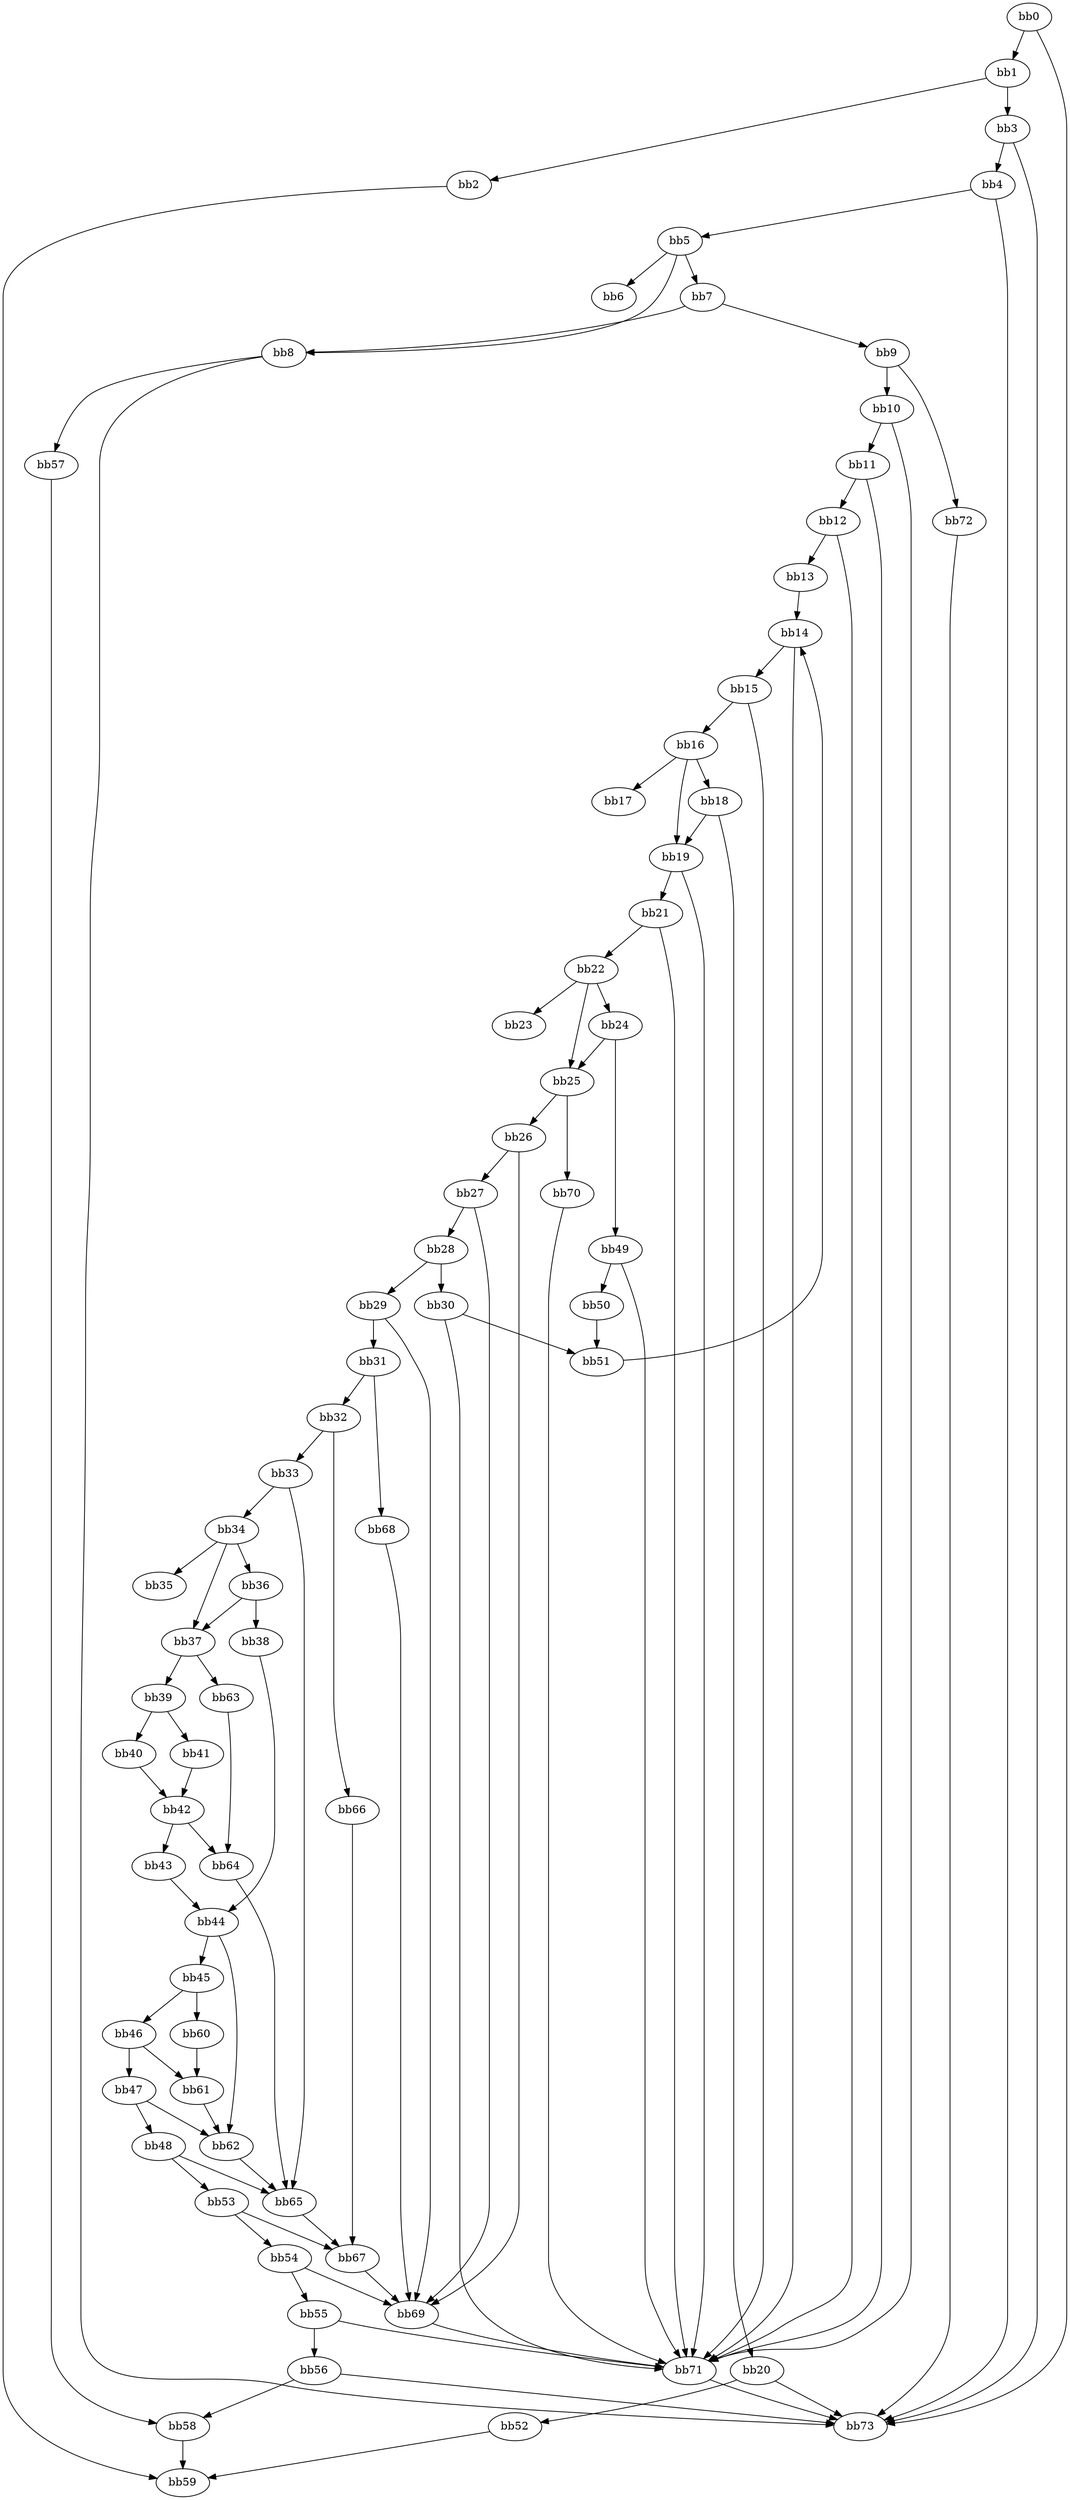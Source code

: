 digraph {
    0 [ label = "bb0\l" ]
    1 [ label = "bb1\l" ]
    2 [ label = "bb2\l" ]
    3 [ label = "bb3\l" ]
    4 [ label = "bb4\l" ]
    5 [ label = "bb5\l" ]
    6 [ label = "bb6\l" ]
    7 [ label = "bb7\l" ]
    8 [ label = "bb8\l" ]
    9 [ label = "bb9\l" ]
    10 [ label = "bb10\l" ]
    11 [ label = "bb11\l" ]
    12 [ label = "bb12\l" ]
    13 [ label = "bb13\l" ]
    14 [ label = "bb14\l" ]
    15 [ label = "bb15\l" ]
    16 [ label = "bb16\l" ]
    17 [ label = "bb17\l" ]
    18 [ label = "bb18\l" ]
    19 [ label = "bb19\l" ]
    20 [ label = "bb20\l" ]
    21 [ label = "bb21\l" ]
    22 [ label = "bb22\l" ]
    23 [ label = "bb23\l" ]
    24 [ label = "bb24\l" ]
    25 [ label = "bb25\l" ]
    26 [ label = "bb26\l" ]
    27 [ label = "bb27\l" ]
    28 [ label = "bb28\l" ]
    29 [ label = "bb29\l" ]
    30 [ label = "bb30\l" ]
    31 [ label = "bb31\l" ]
    32 [ label = "bb32\l" ]
    33 [ label = "bb33\l" ]
    34 [ label = "bb34\l" ]
    35 [ label = "bb35\l" ]
    36 [ label = "bb36\l" ]
    37 [ label = "bb37\l" ]
    38 [ label = "bb38\l" ]
    39 [ label = "bb39\l" ]
    40 [ label = "bb40\l" ]
    41 [ label = "bb41\l" ]
    42 [ label = "bb42\l" ]
    43 [ label = "bb43\l" ]
    44 [ label = "bb44\l" ]
    45 [ label = "bb45\l" ]
    46 [ label = "bb46\l" ]
    47 [ label = "bb47\l" ]
    48 [ label = "bb48\l" ]
    49 [ label = "bb49\l" ]
    50 [ label = "bb50\l" ]
    51 [ label = "bb51\l" ]
    52 [ label = "bb52\l" ]
    53 [ label = "bb53\l" ]
    54 [ label = "bb54\l" ]
    55 [ label = "bb55\l" ]
    56 [ label = "bb56\l" ]
    57 [ label = "bb57\l" ]
    58 [ label = "bb58\l" ]
    59 [ label = "bb59\l" ]
    60 [ label = "bb60\l" ]
    61 [ label = "bb61\l" ]
    62 [ label = "bb62\l" ]
    63 [ label = "bb63\l" ]
    64 [ label = "bb64\l" ]
    65 [ label = "bb65\l" ]
    66 [ label = "bb66\l" ]
    67 [ label = "bb67\l" ]
    68 [ label = "bb68\l" ]
    69 [ label = "bb69\l" ]
    70 [ label = "bb70\l" ]
    71 [ label = "bb71\l" ]
    72 [ label = "bb72\l" ]
    73 [ label = "bb73\l" ]
    0 -> 1 [ ]
    0 -> 73 [ ]
    1 -> 2 [ ]
    1 -> 3 [ ]
    2 -> 59 [ ]
    3 -> 4 [ ]
    3 -> 73 [ ]
    4 -> 5 [ ]
    4 -> 73 [ ]
    5 -> 6 [ ]
    5 -> 7 [ ]
    5 -> 8 [ ]
    7 -> 8 [ ]
    7 -> 9 [ ]
    8 -> 57 [ ]
    8 -> 73 [ ]
    9 -> 10 [ ]
    9 -> 72 [ ]
    10 -> 11 [ ]
    10 -> 71 [ ]
    11 -> 12 [ ]
    11 -> 71 [ ]
    12 -> 13 [ ]
    12 -> 71 [ ]
    13 -> 14 [ ]
    14 -> 15 [ ]
    14 -> 71 [ ]
    15 -> 16 [ ]
    15 -> 71 [ ]
    16 -> 17 [ ]
    16 -> 18 [ ]
    16 -> 19 [ ]
    18 -> 19 [ ]
    18 -> 20 [ ]
    19 -> 21 [ ]
    19 -> 71 [ ]
    20 -> 52 [ ]
    20 -> 73 [ ]
    21 -> 22 [ ]
    21 -> 71 [ ]
    22 -> 23 [ ]
    22 -> 24 [ ]
    22 -> 25 [ ]
    24 -> 25 [ ]
    24 -> 49 [ ]
    25 -> 26 [ ]
    25 -> 70 [ ]
    26 -> 27 [ ]
    26 -> 69 [ ]
    27 -> 28 [ ]
    27 -> 69 [ ]
    28 -> 29 [ ]
    28 -> 30 [ ]
    29 -> 31 [ ]
    29 -> 69 [ ]
    30 -> 51 [ ]
    30 -> 71 [ ]
    31 -> 32 [ ]
    31 -> 68 [ ]
    32 -> 33 [ ]
    32 -> 66 [ ]
    33 -> 34 [ ]
    33 -> 65 [ ]
    34 -> 35 [ ]
    34 -> 36 [ ]
    34 -> 37 [ ]
    36 -> 37 [ ]
    36 -> 38 [ ]
    37 -> 39 [ ]
    37 -> 63 [ ]
    38 -> 44 [ ]
    39 -> 40 [ ]
    39 -> 41 [ ]
    40 -> 42 [ ]
    41 -> 42 [ ]
    42 -> 43 [ ]
    42 -> 64 [ ]
    43 -> 44 [ ]
    44 -> 45 [ ]
    44 -> 62 [ ]
    45 -> 46 [ ]
    45 -> 60 [ ]
    46 -> 47 [ ]
    46 -> 61 [ ]
    47 -> 48 [ ]
    47 -> 62 [ ]
    48 -> 53 [ ]
    48 -> 65 [ ]
    49 -> 50 [ ]
    49 -> 71 [ ]
    50 -> 51 [ ]
    51 -> 14 [ ]
    52 -> 59 [ ]
    53 -> 54 [ ]
    53 -> 67 [ ]
    54 -> 55 [ ]
    54 -> 69 [ ]
    55 -> 56 [ ]
    55 -> 71 [ ]
    56 -> 58 [ ]
    56 -> 73 [ ]
    57 -> 58 [ ]
    58 -> 59 [ ]
    60 -> 61 [ ]
    61 -> 62 [ ]
    62 -> 65 [ ]
    63 -> 64 [ ]
    64 -> 65 [ ]
    65 -> 67 [ ]
    66 -> 67 [ ]
    67 -> 69 [ ]
    68 -> 69 [ ]
    69 -> 71 [ ]
    70 -> 71 [ ]
    71 -> 73 [ ]
    72 -> 73 [ ]
}

